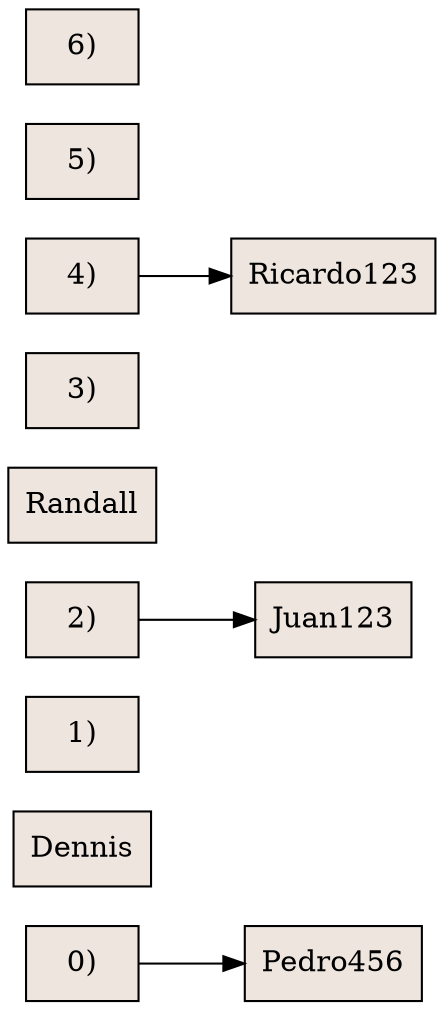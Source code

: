 digraph grafica{
rankdir=LR;
node [shape = record, style=filled, fillcolor=seashell2];
0[label = "0) "]; 
0->Pedro456;
Pedro456 Pedro456[label = "Pedro456 "] 
 Dennis[label = "Dennis "] 
1[label = "1) "] 
2[label = "2) "]; 
2->Juan123;
Juan123 Juan123[label = "Juan123 "] 
 Randall[label = "Randall "] 
3[label = "3) "] 
4[label = "4) "]; 
4->Ricardo123;
Ricardo123 Ricardo123[label = "Ricardo123 "] 
5[label = "5) "] 
6[label = "6) "] 
}
